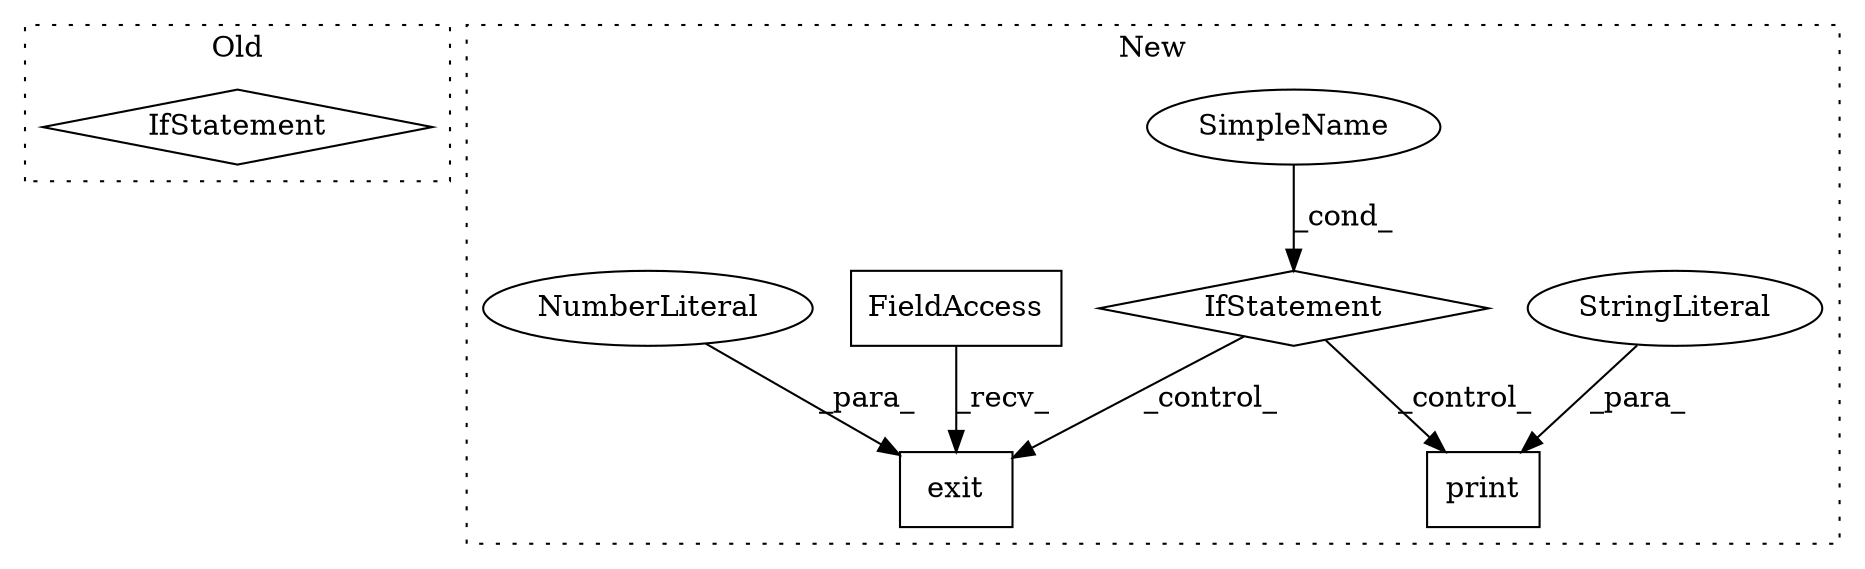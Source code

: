 digraph G {
subgraph cluster0 {
1 [label="IfStatement" a="25" s="5823,5849" l="4,2" shape="diamond"];
label = "Old";
style="dotted";
}
subgraph cluster1 {
2 [label="exit" a="32" s="725,731" l="5,1" shape="box"];
3 [label="IfStatement" a="25" s="605,642" l="4,2" shape="diamond"];
4 [label="SimpleName" a="42" s="" l="" shape="ellipse"];
5 [label="NumberLiteral" a="34" s="730" l="1" shape="ellipse"];
6 [label="print" a="32" s="652,712" l="6,1" shape="box"];
7 [label="StringLiteral" a="45" s="658" l="43" shape="ellipse"];
8 [label="FieldAccess" a="22" s="721" l="3" shape="box"];
label = "New";
style="dotted";
}
3 -> 2 [label="_control_"];
3 -> 6 [label="_control_"];
4 -> 3 [label="_cond_"];
5 -> 2 [label="_para_"];
7 -> 6 [label="_para_"];
8 -> 2 [label="_recv_"];
}